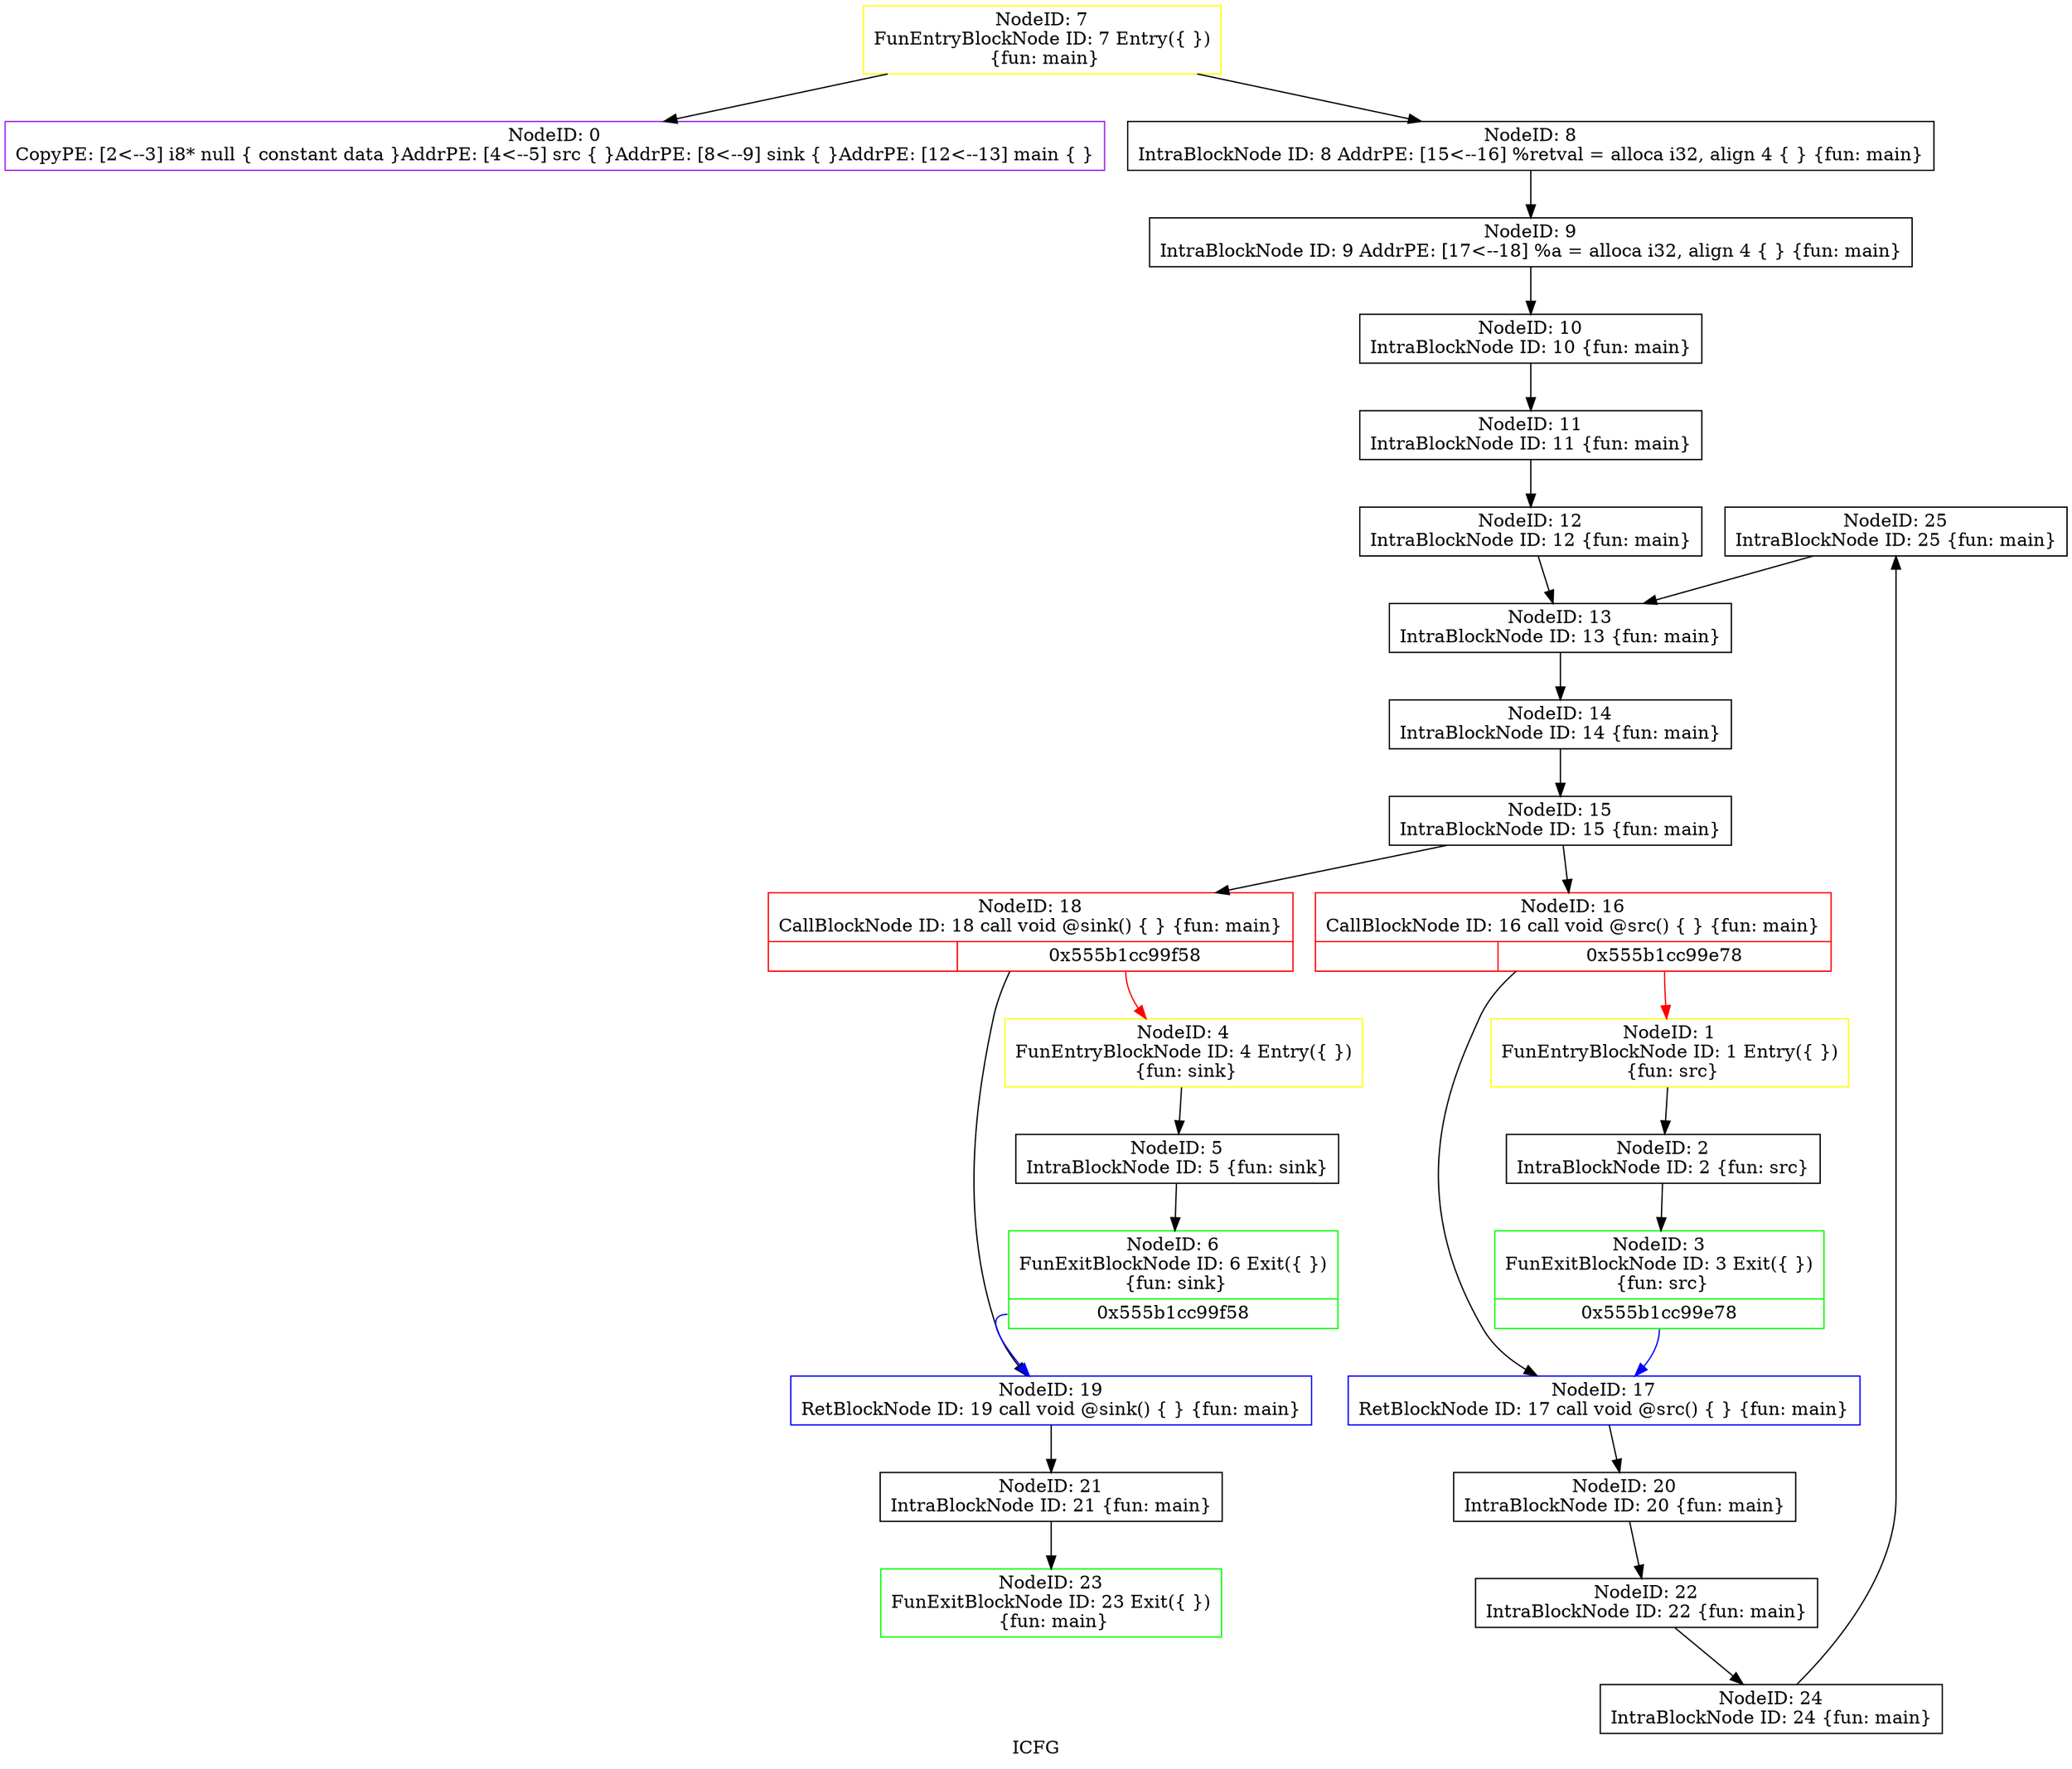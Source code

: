 digraph "ICFG" {
	label="ICFG";

	Node0x555b1ccaa9a0 [shape=record,color=black,label="{NodeID: 25\nIntraBlockNode ID: 25    \{fun: main\}}"];
	Node0x555b1ccaa9a0 -> Node0x555b1cca95a0[style=solid];
	Node0x555b1ccaa7e0 [shape=record,color=black,label="{NodeID: 24\nIntraBlockNode ID: 24    \{fun: main\}}"];
	Node0x555b1ccaa7e0 -> Node0x555b1ccaa9a0[style=solid];
	Node0x555b1ccaa610 [shape=record,color=green,label="{NodeID: 23\nFunExitBlockNode ID: 23 Exit(\{  \})\n \{fun: main\}}"];
	Node0x555b1ccaa450 [shape=record,color=black,label="{NodeID: 22\nIntraBlockNode ID: 22    \{fun: main\}}"];
	Node0x555b1ccaa450 -> Node0x555b1ccaa7e0[style=solid];
	Node0x555b1ccaa1f0 [shape=record,color=black,label="{NodeID: 21\nIntraBlockNode ID: 21    \{fun: main\}}"];
	Node0x555b1ccaa1f0 -> Node0x555b1ccaa610[style=solid];
	Node0x555b1cca9f90 [shape=record,color=black,label="{NodeID: 20\nIntraBlockNode ID: 20    \{fun: main\}}"];
	Node0x555b1cca9f90 -> Node0x555b1ccaa450[style=solid];
	Node0x555b1cca9d30 [shape=record,color=blue,label="{NodeID: 19\nRetBlockNode ID: 19   call void @sink() \{  \} \{fun: main\}}"];
	Node0x555b1cca9d30 -> Node0x555b1ccaa1f0[style=solid];
	Node0x555b1cc913a0 [shape=record,color=red,label="{NodeID: 18\nCallBlockNode ID: 18   call void @sink() \{  \} \{fun: main\}|{|<s1>0x555b1cc99f58}}"];
	Node0x555b1cc913a0 -> Node0x555b1cca9d30[style=solid];
	Node0x555b1cc913a0:s1 -> Node0x555b1cca89d0[style=solid,color=red];
	Node0x555b1cca9a70 [shape=record,color=blue,label="{NodeID: 17\nRetBlockNode ID: 17   call void @src() \{  \} \{fun: main\}}"];
	Node0x555b1cca9a70 -> Node0x555b1cca9f90[style=solid];
	Node0x555b1cc95920 [shape=record,color=red,label="{NodeID: 16\nCallBlockNode ID: 16   call void @src() \{  \} \{fun: main\}|{|<s1>0x555b1cc99e78}}"];
	Node0x555b1cc95920 -> Node0x555b1cca9a70[style=solid];
	Node0x555b1cc95920:s1 -> Node0x555b1cc9bb10[style=solid,color=red];
	Node0x555b1cca8ac0 [shape=record,color=black,label="{NodeID: 5\nIntraBlockNode ID: 5    \{fun: sink\}}"];
	Node0x555b1cca8ac0 -> Node0x555b1cca8c40[style=solid];
	Node0x555b1cca89d0 [shape=record,color=yellow,label="{NodeID: 4\nFunEntryBlockNode ID: 4 Entry(\{  \})\n \{fun: sink\}}"];
	Node0x555b1cca89d0 -> Node0x555b1cca8ac0[style=solid];
	Node0x555b1cca8860 [shape=record,color=green,label="{NodeID: 3\nFunExitBlockNode ID: 3 Exit(\{  \})\n \{fun: src\}|{<s0>0x555b1cc99e78}}"];
	Node0x555b1cca8860:s0 -> Node0x555b1cca9a70[style=solid,color=blue];
	Node0x555b1cca86a0 [shape=record,color=black,label="{NodeID: 2\nIntraBlockNode ID: 2    \{fun: src\}}"];
	Node0x555b1cca86a0 -> Node0x555b1cca8860[style=solid];
	Node0x555b1cc94260 [shape=record,color=purple,label="{NodeID: 0\nCopyPE: [2\<--3]   i8* null \{ constant data \}AddrPE: [4\<--5]   src \{  \}AddrPE: [8\<--9]   sink \{  \}AddrPE: [12\<--13]   main \{  \}}"];
	Node0x555b1cc9bb10 [shape=record,color=yellow,label="{NodeID: 1\nFunEntryBlockNode ID: 1 Entry(\{  \})\n \{fun: src\}}"];
	Node0x555b1cc9bb10 -> Node0x555b1cca86a0[style=solid];
	Node0x555b1cca8c40 [shape=record,color=green,label="{NodeID: 6\nFunExitBlockNode ID: 6 Exit(\{  \})\n \{fun: sink\}|{<s0>0x555b1cc99f58}}"];
	Node0x555b1cca8c40:s0 -> Node0x555b1cca9d30[style=solid,color=blue];
	Node0x555b1cca8d90 [shape=record,color=yellow,label="{NodeID: 7\nFunEntryBlockNode ID: 7 Entry(\{  \})\n \{fun: main\}}"];
	Node0x555b1cca8d90 -> Node0x555b1cc94260[style=solid];
	Node0x555b1cca8d90 -> Node0x555b1cca8ea0[style=solid];
	Node0x555b1cca8ea0 [shape=record,color=black,label="{NodeID: 8\nIntraBlockNode ID: 8   AddrPE: [15\<--16]     %retval = alloca i32, align 4 \{  \} \{fun: main\}}"];
	Node0x555b1cca8ea0 -> Node0x555b1cca9040[style=solid];
	Node0x555b1cca9040 [shape=record,color=black,label="{NodeID: 9\nIntraBlockNode ID: 9   AddrPE: [17\<--18]     %a = alloca i32, align 4 \{  \} \{fun: main\}}"];
	Node0x555b1cca9040 -> Node0x555b1cca91a0[style=solid];
	Node0x555b1cca91a0 [shape=record,color=black,label="{NodeID: 10\nIntraBlockNode ID: 10    \{fun: main\}}"];
	Node0x555b1cca91a0 -> Node0x555b1cca9340[style=solid];
	Node0x555b1cca9340 [shape=record,color=black,label="{NodeID: 11\nIntraBlockNode ID: 11    \{fun: main\}}"];
	Node0x555b1cca9340 -> Node0x555b1cca9480[style=solid];
	Node0x555b1cca9480 [shape=record,color=black,label="{NodeID: 12\nIntraBlockNode ID: 12    \{fun: main\}}"];
	Node0x555b1cca9480 -> Node0x555b1cca95a0[style=solid];
	Node0x555b1cca95a0 [shape=record,color=black,label="{NodeID: 13\nIntraBlockNode ID: 13    \{fun: main\}}"];
	Node0x555b1cca95a0 -> Node0x555b1cca9700[style=solid];
	Node0x555b1cca9700 [shape=record,color=black,label="{NodeID: 14\nIntraBlockNode ID: 14    \{fun: main\}}"];
	Node0x555b1cca9700 -> Node0x555b1cca98f0[style=solid];
	Node0x555b1cca98f0 [shape=record,color=black,label="{NodeID: 15\nIntraBlockNode ID: 15    \{fun: main\}}"];
	Node0x555b1cca98f0 -> Node0x555b1cc95920[style=solid];
	Node0x555b1cca98f0 -> Node0x555b1cc913a0[style=solid];
}
